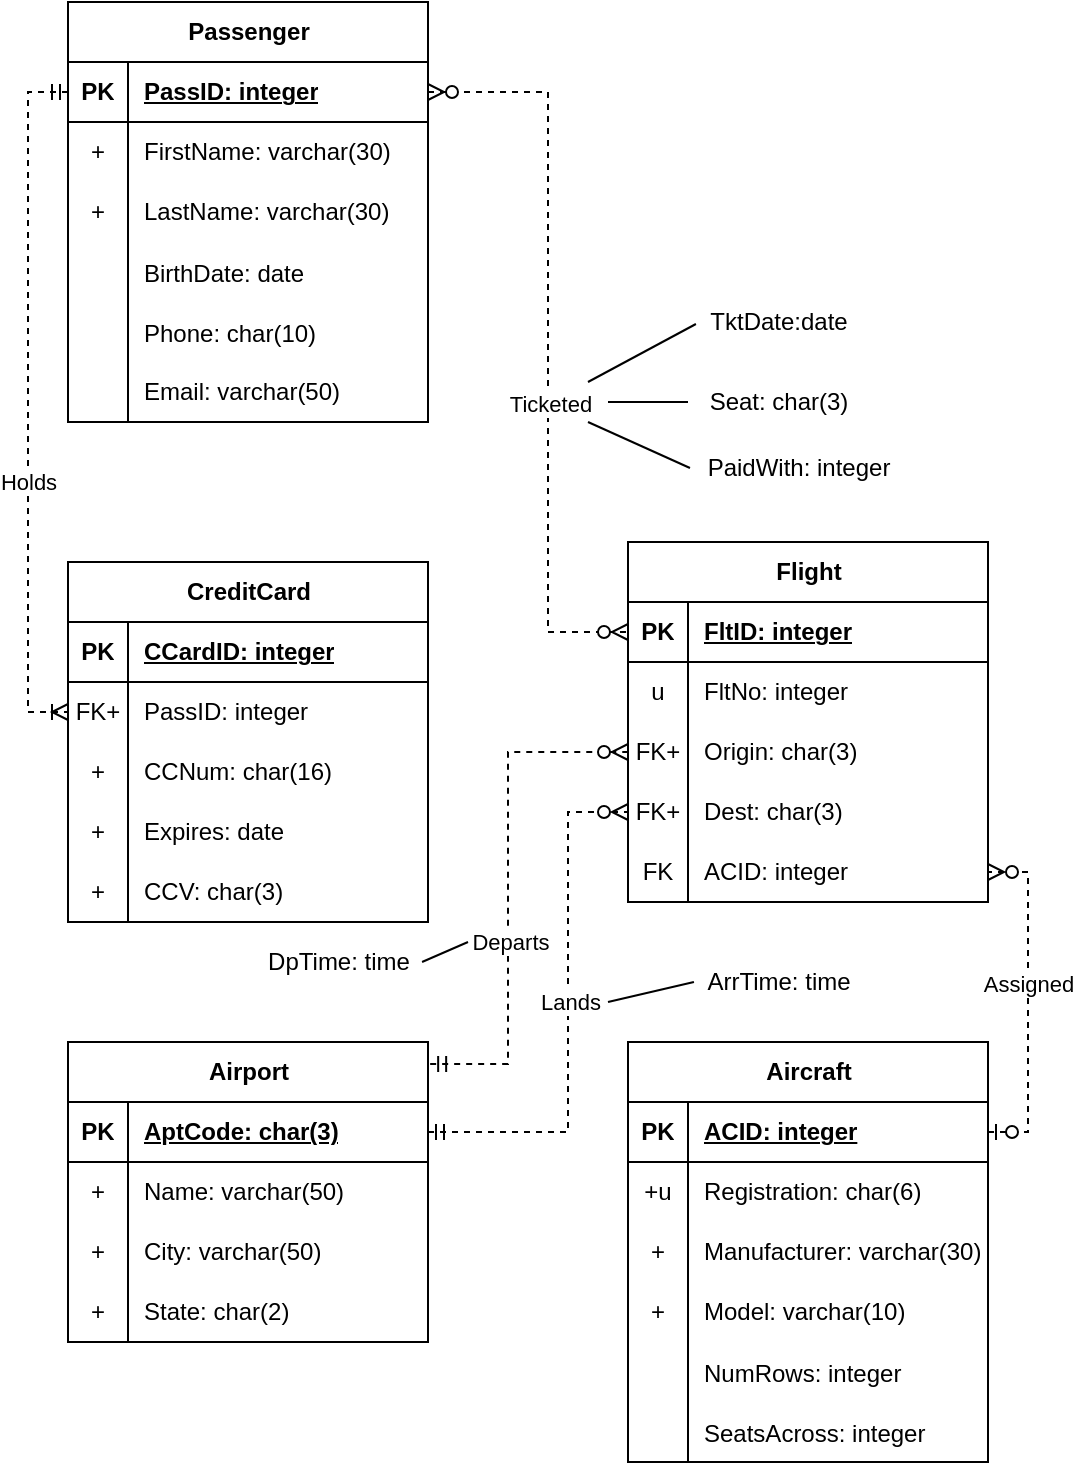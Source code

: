 <mxfile version="28.1.2">
  <diagram name="Page-1" id="hMnBCL19sJyaPWJCEgoa">
    <mxGraphModel dx="530" dy="529" grid="1" gridSize="10" guides="1" tooltips="1" connect="1" arrows="1" fold="1" page="1" pageScale="1" pageWidth="850" pageHeight="1100" math="0" shadow="0">
      <root>
        <mxCell id="0" />
        <mxCell id="1" parent="0" />
        <mxCell id="Yhqcw9pQXn8Ix4NaIDCi-1" value="Passenger" style="shape=table;startSize=30;container=1;collapsible=1;childLayout=tableLayout;fixedRows=1;rowLines=0;fontStyle=1;align=center;resizeLast=1;html=1;" parent="1" vertex="1">
          <mxGeometry x="40" y="40" width="180" height="210" as="geometry" />
        </mxCell>
        <mxCell id="Yhqcw9pQXn8Ix4NaIDCi-2" value="" style="shape=tableRow;horizontal=0;startSize=0;swimlaneHead=0;swimlaneBody=0;fillColor=none;collapsible=0;dropTarget=0;points=[[0,0.5],[1,0.5]];portConstraint=eastwest;top=0;left=0;right=0;bottom=1;" parent="Yhqcw9pQXn8Ix4NaIDCi-1" vertex="1">
          <mxGeometry y="30" width="180" height="30" as="geometry" />
        </mxCell>
        <mxCell id="Yhqcw9pQXn8Ix4NaIDCi-3" value="PK" style="shape=partialRectangle;connectable=0;fillColor=none;top=0;left=0;bottom=0;right=0;fontStyle=1;overflow=hidden;whiteSpace=wrap;html=1;" parent="Yhqcw9pQXn8Ix4NaIDCi-2" vertex="1">
          <mxGeometry width="30" height="30" as="geometry">
            <mxRectangle width="30" height="30" as="alternateBounds" />
          </mxGeometry>
        </mxCell>
        <mxCell id="Yhqcw9pQXn8Ix4NaIDCi-4" value="PassID: integer" style="shape=partialRectangle;connectable=0;fillColor=none;top=0;left=0;bottom=0;right=0;align=left;spacingLeft=6;fontStyle=5;overflow=hidden;whiteSpace=wrap;html=1;" parent="Yhqcw9pQXn8Ix4NaIDCi-2" vertex="1">
          <mxGeometry x="30" width="150" height="30" as="geometry">
            <mxRectangle width="150" height="30" as="alternateBounds" />
          </mxGeometry>
        </mxCell>
        <mxCell id="Yhqcw9pQXn8Ix4NaIDCi-5" value="" style="shape=tableRow;horizontal=0;startSize=0;swimlaneHead=0;swimlaneBody=0;fillColor=none;collapsible=0;dropTarget=0;points=[[0,0.5],[1,0.5]];portConstraint=eastwest;top=0;left=0;right=0;bottom=0;" parent="Yhqcw9pQXn8Ix4NaIDCi-1" vertex="1">
          <mxGeometry y="60" width="180" height="30" as="geometry" />
        </mxCell>
        <mxCell id="Yhqcw9pQXn8Ix4NaIDCi-6" value="+" style="shape=partialRectangle;connectable=0;fillColor=none;top=0;left=0;bottom=0;right=0;editable=1;overflow=hidden;whiteSpace=wrap;html=1;" parent="Yhqcw9pQXn8Ix4NaIDCi-5" vertex="1">
          <mxGeometry width="30" height="30" as="geometry">
            <mxRectangle width="30" height="30" as="alternateBounds" />
          </mxGeometry>
        </mxCell>
        <mxCell id="Yhqcw9pQXn8Ix4NaIDCi-7" value="FirstName: varchar(30)" style="shape=partialRectangle;connectable=0;fillColor=none;top=0;left=0;bottom=0;right=0;align=left;spacingLeft=6;overflow=hidden;whiteSpace=wrap;html=1;" parent="Yhqcw9pQXn8Ix4NaIDCi-5" vertex="1">
          <mxGeometry x="30" width="150" height="30" as="geometry">
            <mxRectangle width="150" height="30" as="alternateBounds" />
          </mxGeometry>
        </mxCell>
        <mxCell id="Yhqcw9pQXn8Ix4NaIDCi-8" value="" style="shape=tableRow;horizontal=0;startSize=0;swimlaneHead=0;swimlaneBody=0;fillColor=none;collapsible=0;dropTarget=0;points=[[0,0.5],[1,0.5]];portConstraint=eastwest;top=0;left=0;right=0;bottom=0;" parent="Yhqcw9pQXn8Ix4NaIDCi-1" vertex="1">
          <mxGeometry y="90" width="180" height="30" as="geometry" />
        </mxCell>
        <mxCell id="Yhqcw9pQXn8Ix4NaIDCi-9" value="+" style="shape=partialRectangle;connectable=0;fillColor=none;top=0;left=0;bottom=0;right=0;editable=1;overflow=hidden;whiteSpace=wrap;html=1;" parent="Yhqcw9pQXn8Ix4NaIDCi-8" vertex="1">
          <mxGeometry width="30" height="30" as="geometry">
            <mxRectangle width="30" height="30" as="alternateBounds" />
          </mxGeometry>
        </mxCell>
        <mxCell id="Yhqcw9pQXn8Ix4NaIDCi-10" value="LastName: varchar(30)" style="shape=partialRectangle;connectable=0;fillColor=none;top=0;left=0;bottom=0;right=0;align=left;spacingLeft=6;overflow=hidden;whiteSpace=wrap;html=1;" parent="Yhqcw9pQXn8Ix4NaIDCi-8" vertex="1">
          <mxGeometry x="30" width="150" height="30" as="geometry">
            <mxRectangle width="150" height="30" as="alternateBounds" />
          </mxGeometry>
        </mxCell>
        <mxCell id="Yhqcw9pQXn8Ix4NaIDCi-14" value="" style="shape=tableRow;horizontal=0;startSize=0;swimlaneHead=0;swimlaneBody=0;fillColor=none;collapsible=0;dropTarget=0;points=[[0,0.5],[1,0.5]];portConstraint=eastwest;top=0;left=0;right=0;bottom=0;" parent="Yhqcw9pQXn8Ix4NaIDCi-1" vertex="1">
          <mxGeometry y="120" width="180" height="30" as="geometry" />
        </mxCell>
        <mxCell id="Yhqcw9pQXn8Ix4NaIDCi-15" value="" style="shape=partialRectangle;connectable=0;fillColor=none;top=0;left=0;bottom=0;right=0;editable=1;overflow=hidden;" parent="Yhqcw9pQXn8Ix4NaIDCi-14" vertex="1">
          <mxGeometry width="30" height="30" as="geometry">
            <mxRectangle width="30" height="30" as="alternateBounds" />
          </mxGeometry>
        </mxCell>
        <mxCell id="Yhqcw9pQXn8Ix4NaIDCi-16" value="BirthDate: date" style="shape=partialRectangle;connectable=0;fillColor=none;top=0;left=0;bottom=0;right=0;align=left;spacingLeft=6;overflow=hidden;" parent="Yhqcw9pQXn8Ix4NaIDCi-14" vertex="1">
          <mxGeometry x="30" width="150" height="30" as="geometry">
            <mxRectangle width="150" height="30" as="alternateBounds" />
          </mxGeometry>
        </mxCell>
        <mxCell id="Yhqcw9pQXn8Ix4NaIDCi-17" value="" style="shape=tableRow;horizontal=0;startSize=0;swimlaneHead=0;swimlaneBody=0;fillColor=none;collapsible=0;dropTarget=0;points=[[0,0.5],[1,0.5]];portConstraint=eastwest;top=0;left=0;right=0;bottom=0;" parent="Yhqcw9pQXn8Ix4NaIDCi-1" vertex="1">
          <mxGeometry y="150" width="180" height="30" as="geometry" />
        </mxCell>
        <mxCell id="Yhqcw9pQXn8Ix4NaIDCi-18" value="" style="shape=partialRectangle;connectable=0;fillColor=none;top=0;left=0;bottom=0;right=0;editable=1;overflow=hidden;" parent="Yhqcw9pQXn8Ix4NaIDCi-17" vertex="1">
          <mxGeometry width="30" height="30" as="geometry">
            <mxRectangle width="30" height="30" as="alternateBounds" />
          </mxGeometry>
        </mxCell>
        <mxCell id="Yhqcw9pQXn8Ix4NaIDCi-19" value="Phone: char(10)" style="shape=partialRectangle;connectable=0;fillColor=none;top=0;left=0;bottom=0;right=0;align=left;spacingLeft=6;overflow=hidden;" parent="Yhqcw9pQXn8Ix4NaIDCi-17" vertex="1">
          <mxGeometry x="30" width="150" height="30" as="geometry">
            <mxRectangle width="150" height="30" as="alternateBounds" />
          </mxGeometry>
        </mxCell>
        <mxCell id="Yhqcw9pQXn8Ix4NaIDCi-11" value="" style="shape=tableRow;horizontal=0;startSize=0;swimlaneHead=0;swimlaneBody=0;fillColor=none;collapsible=0;dropTarget=0;points=[[0,0.5],[1,0.5]];portConstraint=eastwest;top=0;left=0;right=0;bottom=0;" parent="Yhqcw9pQXn8Ix4NaIDCi-1" vertex="1">
          <mxGeometry y="180" width="180" height="30" as="geometry" />
        </mxCell>
        <mxCell id="Yhqcw9pQXn8Ix4NaIDCi-12" value="" style="shape=partialRectangle;connectable=0;fillColor=none;top=0;left=0;bottom=0;right=0;editable=1;overflow=hidden;whiteSpace=wrap;html=1;" parent="Yhqcw9pQXn8Ix4NaIDCi-11" vertex="1">
          <mxGeometry width="30" height="30" as="geometry">
            <mxRectangle width="30" height="30" as="alternateBounds" />
          </mxGeometry>
        </mxCell>
        <mxCell id="Yhqcw9pQXn8Ix4NaIDCi-13" value="Email: varchar(50)" style="shape=partialRectangle;connectable=0;fillColor=none;top=0;left=0;bottom=0;right=0;align=left;spacingLeft=6;overflow=hidden;whiteSpace=wrap;html=1;" parent="Yhqcw9pQXn8Ix4NaIDCi-11" vertex="1">
          <mxGeometry x="30" width="150" height="30" as="geometry">
            <mxRectangle width="150" height="30" as="alternateBounds" />
          </mxGeometry>
        </mxCell>
        <mxCell id="Yhqcw9pQXn8Ix4NaIDCi-23" value="CreditCard" style="shape=table;startSize=30;container=1;collapsible=1;childLayout=tableLayout;fixedRows=1;rowLines=0;fontStyle=1;align=center;resizeLast=1;html=1;" parent="1" vertex="1">
          <mxGeometry x="40" y="320" width="180" height="180" as="geometry" />
        </mxCell>
        <mxCell id="Yhqcw9pQXn8Ix4NaIDCi-24" value="" style="shape=tableRow;horizontal=0;startSize=0;swimlaneHead=0;swimlaneBody=0;fillColor=none;collapsible=0;dropTarget=0;points=[[0,0.5],[1,0.5]];portConstraint=eastwest;top=0;left=0;right=0;bottom=1;" parent="Yhqcw9pQXn8Ix4NaIDCi-23" vertex="1">
          <mxGeometry y="30" width="180" height="30" as="geometry" />
        </mxCell>
        <mxCell id="Yhqcw9pQXn8Ix4NaIDCi-25" value="PK" style="shape=partialRectangle;connectable=0;fillColor=none;top=0;left=0;bottom=0;right=0;fontStyle=1;overflow=hidden;whiteSpace=wrap;html=1;" parent="Yhqcw9pQXn8Ix4NaIDCi-24" vertex="1">
          <mxGeometry width="30" height="30" as="geometry">
            <mxRectangle width="30" height="30" as="alternateBounds" />
          </mxGeometry>
        </mxCell>
        <mxCell id="Yhqcw9pQXn8Ix4NaIDCi-26" value="CCardID: integer" style="shape=partialRectangle;connectable=0;fillColor=none;top=0;left=0;bottom=0;right=0;align=left;spacingLeft=6;fontStyle=5;overflow=hidden;whiteSpace=wrap;html=1;" parent="Yhqcw9pQXn8Ix4NaIDCi-24" vertex="1">
          <mxGeometry x="30" width="150" height="30" as="geometry">
            <mxRectangle width="150" height="30" as="alternateBounds" />
          </mxGeometry>
        </mxCell>
        <mxCell id="Yhqcw9pQXn8Ix4NaIDCi-36" value="" style="shape=tableRow;horizontal=0;startSize=0;swimlaneHead=0;swimlaneBody=0;fillColor=none;collapsible=0;dropTarget=0;points=[[0,0.5],[1,0.5]];portConstraint=eastwest;top=0;left=0;right=0;bottom=0;" parent="Yhqcw9pQXn8Ix4NaIDCi-23" vertex="1">
          <mxGeometry y="60" width="180" height="30" as="geometry" />
        </mxCell>
        <mxCell id="Yhqcw9pQXn8Ix4NaIDCi-37" value="FK+" style="shape=partialRectangle;connectable=0;fillColor=none;top=0;left=0;bottom=0;right=0;fontStyle=0;overflow=hidden;whiteSpace=wrap;html=1;" parent="Yhqcw9pQXn8Ix4NaIDCi-36" vertex="1">
          <mxGeometry width="30" height="30" as="geometry">
            <mxRectangle width="30" height="30" as="alternateBounds" />
          </mxGeometry>
        </mxCell>
        <mxCell id="Yhqcw9pQXn8Ix4NaIDCi-38" value="PassID: integer" style="shape=partialRectangle;connectable=0;fillColor=none;top=0;left=0;bottom=0;right=0;align=left;spacingLeft=6;fontStyle=0;overflow=hidden;whiteSpace=wrap;html=1;" parent="Yhqcw9pQXn8Ix4NaIDCi-36" vertex="1">
          <mxGeometry x="30" width="150" height="30" as="geometry">
            <mxRectangle width="150" height="30" as="alternateBounds" />
          </mxGeometry>
        </mxCell>
        <mxCell id="Yhqcw9pQXn8Ix4NaIDCi-27" value="" style="shape=tableRow;horizontal=0;startSize=0;swimlaneHead=0;swimlaneBody=0;fillColor=none;collapsible=0;dropTarget=0;points=[[0,0.5],[1,0.5]];portConstraint=eastwest;top=0;left=0;right=0;bottom=0;" parent="Yhqcw9pQXn8Ix4NaIDCi-23" vertex="1">
          <mxGeometry y="90" width="180" height="30" as="geometry" />
        </mxCell>
        <mxCell id="Yhqcw9pQXn8Ix4NaIDCi-28" value="+" style="shape=partialRectangle;connectable=0;fillColor=none;top=0;left=0;bottom=0;right=0;editable=1;overflow=hidden;whiteSpace=wrap;html=1;" parent="Yhqcw9pQXn8Ix4NaIDCi-27" vertex="1">
          <mxGeometry width="30" height="30" as="geometry">
            <mxRectangle width="30" height="30" as="alternateBounds" />
          </mxGeometry>
        </mxCell>
        <mxCell id="Yhqcw9pQXn8Ix4NaIDCi-29" value="CCNum: char(16)" style="shape=partialRectangle;connectable=0;fillColor=none;top=0;left=0;bottom=0;right=0;align=left;spacingLeft=6;overflow=hidden;whiteSpace=wrap;html=1;" parent="Yhqcw9pQXn8Ix4NaIDCi-27" vertex="1">
          <mxGeometry x="30" width="150" height="30" as="geometry">
            <mxRectangle width="150" height="30" as="alternateBounds" />
          </mxGeometry>
        </mxCell>
        <mxCell id="Yhqcw9pQXn8Ix4NaIDCi-30" value="" style="shape=tableRow;horizontal=0;startSize=0;swimlaneHead=0;swimlaneBody=0;fillColor=none;collapsible=0;dropTarget=0;points=[[0,0.5],[1,0.5]];portConstraint=eastwest;top=0;left=0;right=0;bottom=0;" parent="Yhqcw9pQXn8Ix4NaIDCi-23" vertex="1">
          <mxGeometry y="120" width="180" height="30" as="geometry" />
        </mxCell>
        <mxCell id="Yhqcw9pQXn8Ix4NaIDCi-31" value="+" style="shape=partialRectangle;connectable=0;fillColor=none;top=0;left=0;bottom=0;right=0;editable=1;overflow=hidden;whiteSpace=wrap;html=1;" parent="Yhqcw9pQXn8Ix4NaIDCi-30" vertex="1">
          <mxGeometry width="30" height="30" as="geometry">
            <mxRectangle width="30" height="30" as="alternateBounds" />
          </mxGeometry>
        </mxCell>
        <mxCell id="Yhqcw9pQXn8Ix4NaIDCi-32" value="Expires: date" style="shape=partialRectangle;connectable=0;fillColor=none;top=0;left=0;bottom=0;right=0;align=left;spacingLeft=6;overflow=hidden;whiteSpace=wrap;html=1;" parent="Yhqcw9pQXn8Ix4NaIDCi-30" vertex="1">
          <mxGeometry x="30" width="150" height="30" as="geometry">
            <mxRectangle width="150" height="30" as="alternateBounds" />
          </mxGeometry>
        </mxCell>
        <mxCell id="Yhqcw9pQXn8Ix4NaIDCi-33" value="" style="shape=tableRow;horizontal=0;startSize=0;swimlaneHead=0;swimlaneBody=0;fillColor=none;collapsible=0;dropTarget=0;points=[[0,0.5],[1,0.5]];portConstraint=eastwest;top=0;left=0;right=0;bottom=0;" parent="Yhqcw9pQXn8Ix4NaIDCi-23" vertex="1">
          <mxGeometry y="150" width="180" height="30" as="geometry" />
        </mxCell>
        <mxCell id="Yhqcw9pQXn8Ix4NaIDCi-34" value="+" style="shape=partialRectangle;connectable=0;fillColor=none;top=0;left=0;bottom=0;right=0;editable=1;overflow=hidden;whiteSpace=wrap;html=1;" parent="Yhqcw9pQXn8Ix4NaIDCi-33" vertex="1">
          <mxGeometry width="30" height="30" as="geometry">
            <mxRectangle width="30" height="30" as="alternateBounds" />
          </mxGeometry>
        </mxCell>
        <mxCell id="Yhqcw9pQXn8Ix4NaIDCi-35" value="CCV: char(3)" style="shape=partialRectangle;connectable=0;fillColor=none;top=0;left=0;bottom=0;right=0;align=left;spacingLeft=6;overflow=hidden;whiteSpace=wrap;html=1;" parent="Yhqcw9pQXn8Ix4NaIDCi-33" vertex="1">
          <mxGeometry x="30" width="150" height="30" as="geometry">
            <mxRectangle width="150" height="30" as="alternateBounds" />
          </mxGeometry>
        </mxCell>
        <mxCell id="Yhqcw9pQXn8Ix4NaIDCi-39" value="" style="edgeStyle=elbowEdgeStyle;fontSize=12;html=1;endArrow=ERoneToMany;startArrow=ERmandOne;rounded=0;exitX=0;exitY=0.5;exitDx=0;exitDy=0;entryX=0;entryY=0.5;entryDx=0;entryDy=0;dashed=1;" parent="1" source="Yhqcw9pQXn8Ix4NaIDCi-2" target="Yhqcw9pQXn8Ix4NaIDCi-36" edge="1">
          <mxGeometry width="100" height="100" relative="1" as="geometry">
            <mxPoint x="350" y="330" as="sourcePoint" />
            <mxPoint x="450" y="230" as="targetPoint" />
            <Array as="points">
              <mxPoint x="20" y="240" />
            </Array>
          </mxGeometry>
        </mxCell>
        <mxCell id="Yhqcw9pQXn8Ix4NaIDCi-40" value="Holds" style="edgeLabel;html=1;align=center;verticalAlign=middle;resizable=0;points=[];" parent="Yhqcw9pQXn8Ix4NaIDCi-39" vertex="1" connectable="0">
          <mxGeometry x="0.091" relative="1" as="geometry">
            <mxPoint y="24" as="offset" />
          </mxGeometry>
        </mxCell>
        <mxCell id="Yhqcw9pQXn8Ix4NaIDCi-41" value="Airport" style="shape=table;startSize=30;container=1;collapsible=1;childLayout=tableLayout;fixedRows=1;rowLines=0;fontStyle=1;align=center;resizeLast=1;html=1;" parent="1" vertex="1">
          <mxGeometry x="40" y="560" width="180" height="150" as="geometry" />
        </mxCell>
        <mxCell id="Yhqcw9pQXn8Ix4NaIDCi-42" value="" style="shape=tableRow;horizontal=0;startSize=0;swimlaneHead=0;swimlaneBody=0;fillColor=none;collapsible=0;dropTarget=0;points=[[0,0.5],[1,0.5]];portConstraint=eastwest;top=0;left=0;right=0;bottom=1;" parent="Yhqcw9pQXn8Ix4NaIDCi-41" vertex="1">
          <mxGeometry y="30" width="180" height="30" as="geometry" />
        </mxCell>
        <mxCell id="Yhqcw9pQXn8Ix4NaIDCi-43" value="PK" style="shape=partialRectangle;connectable=0;fillColor=none;top=0;left=0;bottom=0;right=0;fontStyle=1;overflow=hidden;whiteSpace=wrap;html=1;" parent="Yhqcw9pQXn8Ix4NaIDCi-42" vertex="1">
          <mxGeometry width="30" height="30" as="geometry">
            <mxRectangle width="30" height="30" as="alternateBounds" />
          </mxGeometry>
        </mxCell>
        <mxCell id="Yhqcw9pQXn8Ix4NaIDCi-44" value="AptCode: char(3)" style="shape=partialRectangle;connectable=0;fillColor=none;top=0;left=0;bottom=0;right=0;align=left;spacingLeft=6;fontStyle=5;overflow=hidden;whiteSpace=wrap;html=1;" parent="Yhqcw9pQXn8Ix4NaIDCi-42" vertex="1">
          <mxGeometry x="30" width="150" height="30" as="geometry">
            <mxRectangle width="150" height="30" as="alternateBounds" />
          </mxGeometry>
        </mxCell>
        <mxCell id="Yhqcw9pQXn8Ix4NaIDCi-45" value="" style="shape=tableRow;horizontal=0;startSize=0;swimlaneHead=0;swimlaneBody=0;fillColor=none;collapsible=0;dropTarget=0;points=[[0,0.5],[1,0.5]];portConstraint=eastwest;top=0;left=0;right=0;bottom=0;" parent="Yhqcw9pQXn8Ix4NaIDCi-41" vertex="1">
          <mxGeometry y="60" width="180" height="30" as="geometry" />
        </mxCell>
        <mxCell id="Yhqcw9pQXn8Ix4NaIDCi-46" value="+" style="shape=partialRectangle;connectable=0;fillColor=none;top=0;left=0;bottom=0;right=0;editable=1;overflow=hidden;whiteSpace=wrap;html=1;" parent="Yhqcw9pQXn8Ix4NaIDCi-45" vertex="1">
          <mxGeometry width="30" height="30" as="geometry">
            <mxRectangle width="30" height="30" as="alternateBounds" />
          </mxGeometry>
        </mxCell>
        <mxCell id="Yhqcw9pQXn8Ix4NaIDCi-47" value="Name: varchar(50)" style="shape=partialRectangle;connectable=0;fillColor=none;top=0;left=0;bottom=0;right=0;align=left;spacingLeft=6;overflow=hidden;whiteSpace=wrap;html=1;" parent="Yhqcw9pQXn8Ix4NaIDCi-45" vertex="1">
          <mxGeometry x="30" width="150" height="30" as="geometry">
            <mxRectangle width="150" height="30" as="alternateBounds" />
          </mxGeometry>
        </mxCell>
        <mxCell id="Yhqcw9pQXn8Ix4NaIDCi-48" value="" style="shape=tableRow;horizontal=0;startSize=0;swimlaneHead=0;swimlaneBody=0;fillColor=none;collapsible=0;dropTarget=0;points=[[0,0.5],[1,0.5]];portConstraint=eastwest;top=0;left=0;right=0;bottom=0;" parent="Yhqcw9pQXn8Ix4NaIDCi-41" vertex="1">
          <mxGeometry y="90" width="180" height="30" as="geometry" />
        </mxCell>
        <mxCell id="Yhqcw9pQXn8Ix4NaIDCi-49" value="+" style="shape=partialRectangle;connectable=0;fillColor=none;top=0;left=0;bottom=0;right=0;editable=1;overflow=hidden;whiteSpace=wrap;html=1;" parent="Yhqcw9pQXn8Ix4NaIDCi-48" vertex="1">
          <mxGeometry width="30" height="30" as="geometry">
            <mxRectangle width="30" height="30" as="alternateBounds" />
          </mxGeometry>
        </mxCell>
        <mxCell id="Yhqcw9pQXn8Ix4NaIDCi-50" value="City: varchar(50)" style="shape=partialRectangle;connectable=0;fillColor=none;top=0;left=0;bottom=0;right=0;align=left;spacingLeft=6;overflow=hidden;whiteSpace=wrap;html=1;" parent="Yhqcw9pQXn8Ix4NaIDCi-48" vertex="1">
          <mxGeometry x="30" width="150" height="30" as="geometry">
            <mxRectangle width="150" height="30" as="alternateBounds" />
          </mxGeometry>
        </mxCell>
        <mxCell id="Yhqcw9pQXn8Ix4NaIDCi-51" value="" style="shape=tableRow;horizontal=0;startSize=0;swimlaneHead=0;swimlaneBody=0;fillColor=none;collapsible=0;dropTarget=0;points=[[0,0.5],[1,0.5]];portConstraint=eastwest;top=0;left=0;right=0;bottom=0;" parent="Yhqcw9pQXn8Ix4NaIDCi-41" vertex="1">
          <mxGeometry y="120" width="180" height="30" as="geometry" />
        </mxCell>
        <mxCell id="Yhqcw9pQXn8Ix4NaIDCi-52" value="+" style="shape=partialRectangle;connectable=0;fillColor=none;top=0;left=0;bottom=0;right=0;editable=1;overflow=hidden;whiteSpace=wrap;html=1;" parent="Yhqcw9pQXn8Ix4NaIDCi-51" vertex="1">
          <mxGeometry width="30" height="30" as="geometry">
            <mxRectangle width="30" height="30" as="alternateBounds" />
          </mxGeometry>
        </mxCell>
        <mxCell id="Yhqcw9pQXn8Ix4NaIDCi-53" value="State: char(2)" style="shape=partialRectangle;connectable=0;fillColor=none;top=0;left=0;bottom=0;right=0;align=left;spacingLeft=6;overflow=hidden;whiteSpace=wrap;html=1;" parent="Yhqcw9pQXn8Ix4NaIDCi-51" vertex="1">
          <mxGeometry x="30" width="150" height="30" as="geometry">
            <mxRectangle width="150" height="30" as="alternateBounds" />
          </mxGeometry>
        </mxCell>
        <mxCell id="Yhqcw9pQXn8Ix4NaIDCi-54" value="Aircraft" style="shape=table;startSize=30;container=1;collapsible=1;childLayout=tableLayout;fixedRows=1;rowLines=0;fontStyle=1;align=center;resizeLast=1;html=1;" parent="1" vertex="1">
          <mxGeometry x="320" y="560" width="180" height="210" as="geometry" />
        </mxCell>
        <mxCell id="Yhqcw9pQXn8Ix4NaIDCi-55" value="" style="shape=tableRow;horizontal=0;startSize=0;swimlaneHead=0;swimlaneBody=0;fillColor=none;collapsible=0;dropTarget=0;points=[[0,0.5],[1,0.5]];portConstraint=eastwest;top=0;left=0;right=0;bottom=1;" parent="Yhqcw9pQXn8Ix4NaIDCi-54" vertex="1">
          <mxGeometry y="30" width="180" height="30" as="geometry" />
        </mxCell>
        <mxCell id="Yhqcw9pQXn8Ix4NaIDCi-56" value="PK" style="shape=partialRectangle;connectable=0;fillColor=none;top=0;left=0;bottom=0;right=0;fontStyle=1;overflow=hidden;whiteSpace=wrap;html=1;" parent="Yhqcw9pQXn8Ix4NaIDCi-55" vertex="1">
          <mxGeometry width="30" height="30" as="geometry">
            <mxRectangle width="30" height="30" as="alternateBounds" />
          </mxGeometry>
        </mxCell>
        <mxCell id="Yhqcw9pQXn8Ix4NaIDCi-57" value="ACID: integer" style="shape=partialRectangle;connectable=0;fillColor=none;top=0;left=0;bottom=0;right=0;align=left;spacingLeft=6;fontStyle=5;overflow=hidden;whiteSpace=wrap;html=1;" parent="Yhqcw9pQXn8Ix4NaIDCi-55" vertex="1">
          <mxGeometry x="30" width="150" height="30" as="geometry">
            <mxRectangle width="150" height="30" as="alternateBounds" />
          </mxGeometry>
        </mxCell>
        <mxCell id="Yhqcw9pQXn8Ix4NaIDCi-58" value="" style="shape=tableRow;horizontal=0;startSize=0;swimlaneHead=0;swimlaneBody=0;fillColor=none;collapsible=0;dropTarget=0;points=[[0,0.5],[1,0.5]];portConstraint=eastwest;top=0;left=0;right=0;bottom=0;" parent="Yhqcw9pQXn8Ix4NaIDCi-54" vertex="1">
          <mxGeometry y="60" width="180" height="30" as="geometry" />
        </mxCell>
        <mxCell id="Yhqcw9pQXn8Ix4NaIDCi-59" value="+u" style="shape=partialRectangle;connectable=0;fillColor=none;top=0;left=0;bottom=0;right=0;editable=1;overflow=hidden;whiteSpace=wrap;html=1;" parent="Yhqcw9pQXn8Ix4NaIDCi-58" vertex="1">
          <mxGeometry width="30" height="30" as="geometry">
            <mxRectangle width="30" height="30" as="alternateBounds" />
          </mxGeometry>
        </mxCell>
        <mxCell id="Yhqcw9pQXn8Ix4NaIDCi-60" value="Registration: char(6)" style="shape=partialRectangle;connectable=0;fillColor=none;top=0;left=0;bottom=0;right=0;align=left;spacingLeft=6;overflow=hidden;whiteSpace=wrap;html=1;" parent="Yhqcw9pQXn8Ix4NaIDCi-58" vertex="1">
          <mxGeometry x="30" width="150" height="30" as="geometry">
            <mxRectangle width="150" height="30" as="alternateBounds" />
          </mxGeometry>
        </mxCell>
        <mxCell id="Yhqcw9pQXn8Ix4NaIDCi-61" value="" style="shape=tableRow;horizontal=0;startSize=0;swimlaneHead=0;swimlaneBody=0;fillColor=none;collapsible=0;dropTarget=0;points=[[0,0.5],[1,0.5]];portConstraint=eastwest;top=0;left=0;right=0;bottom=0;" parent="Yhqcw9pQXn8Ix4NaIDCi-54" vertex="1">
          <mxGeometry y="90" width="180" height="30" as="geometry" />
        </mxCell>
        <mxCell id="Yhqcw9pQXn8Ix4NaIDCi-62" value="+" style="shape=partialRectangle;connectable=0;fillColor=none;top=0;left=0;bottom=0;right=0;editable=1;overflow=hidden;whiteSpace=wrap;html=1;" parent="Yhqcw9pQXn8Ix4NaIDCi-61" vertex="1">
          <mxGeometry width="30" height="30" as="geometry">
            <mxRectangle width="30" height="30" as="alternateBounds" />
          </mxGeometry>
        </mxCell>
        <mxCell id="Yhqcw9pQXn8Ix4NaIDCi-63" value="Manufacturer: varchar(30)" style="shape=partialRectangle;connectable=0;fillColor=none;top=0;left=0;bottom=0;right=0;align=left;spacingLeft=6;overflow=hidden;whiteSpace=wrap;html=1;" parent="Yhqcw9pQXn8Ix4NaIDCi-61" vertex="1">
          <mxGeometry x="30" width="150" height="30" as="geometry">
            <mxRectangle width="150" height="30" as="alternateBounds" />
          </mxGeometry>
        </mxCell>
        <mxCell id="Yhqcw9pQXn8Ix4NaIDCi-64" value="" style="shape=tableRow;horizontal=0;startSize=0;swimlaneHead=0;swimlaneBody=0;fillColor=none;collapsible=0;dropTarget=0;points=[[0,0.5],[1,0.5]];portConstraint=eastwest;top=0;left=0;right=0;bottom=0;" parent="Yhqcw9pQXn8Ix4NaIDCi-54" vertex="1">
          <mxGeometry y="120" width="180" height="30" as="geometry" />
        </mxCell>
        <mxCell id="Yhqcw9pQXn8Ix4NaIDCi-65" value="+" style="shape=partialRectangle;connectable=0;fillColor=none;top=0;left=0;bottom=0;right=0;editable=1;overflow=hidden;whiteSpace=wrap;html=1;" parent="Yhqcw9pQXn8Ix4NaIDCi-64" vertex="1">
          <mxGeometry width="30" height="30" as="geometry">
            <mxRectangle width="30" height="30" as="alternateBounds" />
          </mxGeometry>
        </mxCell>
        <mxCell id="Yhqcw9pQXn8Ix4NaIDCi-66" value="Model: varchar(10)" style="shape=partialRectangle;connectable=0;fillColor=none;top=0;left=0;bottom=0;right=0;align=left;spacingLeft=6;overflow=hidden;whiteSpace=wrap;html=1;" parent="Yhqcw9pQXn8Ix4NaIDCi-64" vertex="1">
          <mxGeometry x="30" width="150" height="30" as="geometry">
            <mxRectangle width="150" height="30" as="alternateBounds" />
          </mxGeometry>
        </mxCell>
        <mxCell id="Yhqcw9pQXn8Ix4NaIDCi-67" value="" style="shape=tableRow;horizontal=0;startSize=0;swimlaneHead=0;swimlaneBody=0;fillColor=none;collapsible=0;dropTarget=0;points=[[0,0.5],[1,0.5]];portConstraint=eastwest;top=0;left=0;right=0;bottom=0;" parent="Yhqcw9pQXn8Ix4NaIDCi-54" vertex="1">
          <mxGeometry y="150" width="180" height="30" as="geometry" />
        </mxCell>
        <mxCell id="Yhqcw9pQXn8Ix4NaIDCi-68" value="" style="shape=partialRectangle;connectable=0;fillColor=none;top=0;left=0;bottom=0;right=0;editable=1;overflow=hidden;" parent="Yhqcw9pQXn8Ix4NaIDCi-67" vertex="1">
          <mxGeometry width="30" height="30" as="geometry">
            <mxRectangle width="30" height="30" as="alternateBounds" />
          </mxGeometry>
        </mxCell>
        <mxCell id="Yhqcw9pQXn8Ix4NaIDCi-69" value="NumRows: integer" style="shape=partialRectangle;connectable=0;fillColor=none;top=0;left=0;bottom=0;right=0;align=left;spacingLeft=6;overflow=hidden;" parent="Yhqcw9pQXn8Ix4NaIDCi-67" vertex="1">
          <mxGeometry x="30" width="150" height="30" as="geometry">
            <mxRectangle width="150" height="30" as="alternateBounds" />
          </mxGeometry>
        </mxCell>
        <mxCell id="Yhqcw9pQXn8Ix4NaIDCi-70" value="" style="shape=tableRow;horizontal=0;startSize=0;swimlaneHead=0;swimlaneBody=0;fillColor=none;collapsible=0;dropTarget=0;points=[[0,0.5],[1,0.5]];portConstraint=eastwest;top=0;left=0;right=0;bottom=0;" parent="Yhqcw9pQXn8Ix4NaIDCi-54" vertex="1">
          <mxGeometry y="180" width="180" height="30" as="geometry" />
        </mxCell>
        <mxCell id="Yhqcw9pQXn8Ix4NaIDCi-71" value="" style="shape=partialRectangle;connectable=0;fillColor=none;top=0;left=0;bottom=0;right=0;editable=1;overflow=hidden;" parent="Yhqcw9pQXn8Ix4NaIDCi-70" vertex="1">
          <mxGeometry width="30" height="30" as="geometry">
            <mxRectangle width="30" height="30" as="alternateBounds" />
          </mxGeometry>
        </mxCell>
        <mxCell id="Yhqcw9pQXn8Ix4NaIDCi-72" value="SeatsAcross: integer" style="shape=partialRectangle;connectable=0;fillColor=none;top=0;left=0;bottom=0;right=0;align=left;spacingLeft=6;overflow=hidden;" parent="Yhqcw9pQXn8Ix4NaIDCi-70" vertex="1">
          <mxGeometry x="30" width="150" height="30" as="geometry">
            <mxRectangle width="150" height="30" as="alternateBounds" />
          </mxGeometry>
        </mxCell>
        <mxCell id="AKvPZbb0j99C0sEE6Fsx-14" value="Flight" style="shape=table;startSize=30;container=1;collapsible=1;childLayout=tableLayout;fixedRows=1;rowLines=0;fontStyle=1;align=center;resizeLast=1;html=1;" vertex="1" parent="1">
          <mxGeometry x="320" y="310" width="180" height="180" as="geometry" />
        </mxCell>
        <mxCell id="AKvPZbb0j99C0sEE6Fsx-15" value="" style="shape=tableRow;horizontal=0;startSize=0;swimlaneHead=0;swimlaneBody=0;fillColor=none;collapsible=0;dropTarget=0;points=[[0,0.5],[1,0.5]];portConstraint=eastwest;top=0;left=0;right=0;bottom=1;" vertex="1" parent="AKvPZbb0j99C0sEE6Fsx-14">
          <mxGeometry y="30" width="180" height="30" as="geometry" />
        </mxCell>
        <mxCell id="AKvPZbb0j99C0sEE6Fsx-16" value="PK" style="shape=partialRectangle;connectable=0;fillColor=none;top=0;left=0;bottom=0;right=0;fontStyle=1;overflow=hidden;whiteSpace=wrap;html=1;" vertex="1" parent="AKvPZbb0j99C0sEE6Fsx-15">
          <mxGeometry width="30" height="30" as="geometry">
            <mxRectangle width="30" height="30" as="alternateBounds" />
          </mxGeometry>
        </mxCell>
        <mxCell id="AKvPZbb0j99C0sEE6Fsx-17" value="FltID: integer" style="shape=partialRectangle;connectable=0;fillColor=none;top=0;left=0;bottom=0;right=0;align=left;spacingLeft=6;fontStyle=5;overflow=hidden;whiteSpace=wrap;html=1;" vertex="1" parent="AKvPZbb0j99C0sEE6Fsx-15">
          <mxGeometry x="30" width="150" height="30" as="geometry">
            <mxRectangle width="150" height="30" as="alternateBounds" />
          </mxGeometry>
        </mxCell>
        <mxCell id="AKvPZbb0j99C0sEE6Fsx-18" value="" style="shape=tableRow;horizontal=0;startSize=0;swimlaneHead=0;swimlaneBody=0;fillColor=none;collapsible=0;dropTarget=0;points=[[0,0.5],[1,0.5]];portConstraint=eastwest;top=0;left=0;right=0;bottom=0;" vertex="1" parent="AKvPZbb0j99C0sEE6Fsx-14">
          <mxGeometry y="60" width="180" height="30" as="geometry" />
        </mxCell>
        <mxCell id="AKvPZbb0j99C0sEE6Fsx-19" value="u" style="shape=partialRectangle;connectable=0;fillColor=none;top=0;left=0;bottom=0;right=0;editable=1;overflow=hidden;whiteSpace=wrap;html=1;" vertex="1" parent="AKvPZbb0j99C0sEE6Fsx-18">
          <mxGeometry width="30" height="30" as="geometry">
            <mxRectangle width="30" height="30" as="alternateBounds" />
          </mxGeometry>
        </mxCell>
        <mxCell id="AKvPZbb0j99C0sEE6Fsx-20" value="FltNo: integer" style="shape=partialRectangle;connectable=0;fillColor=none;top=0;left=0;bottom=0;right=0;align=left;spacingLeft=6;overflow=hidden;whiteSpace=wrap;html=1;" vertex="1" parent="AKvPZbb0j99C0sEE6Fsx-18">
          <mxGeometry x="30" width="150" height="30" as="geometry">
            <mxRectangle width="150" height="30" as="alternateBounds" />
          </mxGeometry>
        </mxCell>
        <mxCell id="AKvPZbb0j99C0sEE6Fsx-21" value="" style="shape=tableRow;horizontal=0;startSize=0;swimlaneHead=0;swimlaneBody=0;fillColor=none;collapsible=0;dropTarget=0;points=[[0,0.5],[1,0.5]];portConstraint=eastwest;top=0;left=0;right=0;bottom=0;" vertex="1" parent="AKvPZbb0j99C0sEE6Fsx-14">
          <mxGeometry y="90" width="180" height="30" as="geometry" />
        </mxCell>
        <mxCell id="AKvPZbb0j99C0sEE6Fsx-22" value="FK+" style="shape=partialRectangle;connectable=0;fillColor=none;top=0;left=0;bottom=0;right=0;editable=1;overflow=hidden;whiteSpace=wrap;html=1;" vertex="1" parent="AKvPZbb0j99C0sEE6Fsx-21">
          <mxGeometry width="30" height="30" as="geometry">
            <mxRectangle width="30" height="30" as="alternateBounds" />
          </mxGeometry>
        </mxCell>
        <mxCell id="AKvPZbb0j99C0sEE6Fsx-23" value="Origin: char(3)" style="shape=partialRectangle;connectable=0;fillColor=none;top=0;left=0;bottom=0;right=0;align=left;spacingLeft=6;overflow=hidden;whiteSpace=wrap;html=1;" vertex="1" parent="AKvPZbb0j99C0sEE6Fsx-21">
          <mxGeometry x="30" width="150" height="30" as="geometry">
            <mxRectangle width="150" height="30" as="alternateBounds" />
          </mxGeometry>
        </mxCell>
        <mxCell id="AKvPZbb0j99C0sEE6Fsx-24" value="" style="shape=tableRow;horizontal=0;startSize=0;swimlaneHead=0;swimlaneBody=0;fillColor=none;collapsible=0;dropTarget=0;points=[[0,0.5],[1,0.5]];portConstraint=eastwest;top=0;left=0;right=0;bottom=0;" vertex="1" parent="AKvPZbb0j99C0sEE6Fsx-14">
          <mxGeometry y="120" width="180" height="30" as="geometry" />
        </mxCell>
        <mxCell id="AKvPZbb0j99C0sEE6Fsx-25" value="FK+" style="shape=partialRectangle;connectable=0;fillColor=none;top=0;left=0;bottom=0;right=0;editable=1;overflow=hidden;whiteSpace=wrap;html=1;" vertex="1" parent="AKvPZbb0j99C0sEE6Fsx-24">
          <mxGeometry width="30" height="30" as="geometry">
            <mxRectangle width="30" height="30" as="alternateBounds" />
          </mxGeometry>
        </mxCell>
        <mxCell id="AKvPZbb0j99C0sEE6Fsx-26" value="Dest: char(3)" style="shape=partialRectangle;connectable=0;fillColor=none;top=0;left=0;bottom=0;right=0;align=left;spacingLeft=6;overflow=hidden;whiteSpace=wrap;html=1;" vertex="1" parent="AKvPZbb0j99C0sEE6Fsx-24">
          <mxGeometry x="30" width="150" height="30" as="geometry">
            <mxRectangle width="150" height="30" as="alternateBounds" />
          </mxGeometry>
        </mxCell>
        <mxCell id="AKvPZbb0j99C0sEE6Fsx-27" value="" style="shape=tableRow;horizontal=0;startSize=0;swimlaneHead=0;swimlaneBody=0;fillColor=none;collapsible=0;dropTarget=0;points=[[0,0.5],[1,0.5]];portConstraint=eastwest;top=0;left=0;right=0;bottom=0;" vertex="1" parent="AKvPZbb0j99C0sEE6Fsx-14">
          <mxGeometry y="150" width="180" height="30" as="geometry" />
        </mxCell>
        <mxCell id="AKvPZbb0j99C0sEE6Fsx-28" value="FK" style="shape=partialRectangle;connectable=0;fillColor=none;top=0;left=0;bottom=0;right=0;fontStyle=0;overflow=hidden;whiteSpace=wrap;html=1;" vertex="1" parent="AKvPZbb0j99C0sEE6Fsx-27">
          <mxGeometry width="30" height="30" as="geometry">
            <mxRectangle width="30" height="30" as="alternateBounds" />
          </mxGeometry>
        </mxCell>
        <mxCell id="AKvPZbb0j99C0sEE6Fsx-29" value="ACID: integer" style="shape=partialRectangle;connectable=0;fillColor=none;top=0;left=0;bottom=0;right=0;align=left;spacingLeft=6;fontStyle=0;overflow=hidden;whiteSpace=wrap;html=1;" vertex="1" parent="AKvPZbb0j99C0sEE6Fsx-27">
          <mxGeometry x="30" width="150" height="30" as="geometry">
            <mxRectangle width="150" height="30" as="alternateBounds" />
          </mxGeometry>
        </mxCell>
        <mxCell id="AKvPZbb0j99C0sEE6Fsx-30" value="" style="edgeStyle=elbowEdgeStyle;fontSize=12;html=1;endArrow=ERzeroToMany;startArrow=ERzeroToOne;rounded=0;exitX=1;exitY=0.5;exitDx=0;exitDy=0;entryX=1;entryY=0.5;entryDx=0;entryDy=0;dashed=1;" edge="1" parent="1" source="Yhqcw9pQXn8Ix4NaIDCi-55" target="AKvPZbb0j99C0sEE6Fsx-27">
          <mxGeometry width="100" height="100" relative="1" as="geometry">
            <mxPoint x="230" y="530" as="sourcePoint" />
            <mxPoint x="330" y="430" as="targetPoint" />
            <Array as="points">
              <mxPoint x="520" y="540" />
            </Array>
          </mxGeometry>
        </mxCell>
        <mxCell id="AKvPZbb0j99C0sEE6Fsx-31" value="Assigned" style="edgeLabel;html=1;align=center;verticalAlign=middle;resizable=0;points=[];" vertex="1" connectable="0" parent="AKvPZbb0j99C0sEE6Fsx-30">
          <mxGeometry x="0.105" relative="1" as="geometry">
            <mxPoint as="offset" />
          </mxGeometry>
        </mxCell>
        <mxCell id="AKvPZbb0j99C0sEE6Fsx-32" value="" style="edgeStyle=elbowEdgeStyle;fontSize=12;html=1;endArrow=ERzeroToMany;startArrow=ERmandOne;rounded=0;entryX=0;entryY=0.5;entryDx=0;entryDy=0;exitX=1;exitY=0.5;exitDx=0;exitDy=0;dashed=1;" edge="1" parent="1" source="Yhqcw9pQXn8Ix4NaIDCi-42" target="AKvPZbb0j99C0sEE6Fsx-24">
          <mxGeometry width="100" height="100" relative="1" as="geometry">
            <mxPoint x="230" y="530" as="sourcePoint" />
            <mxPoint x="330" y="430" as="targetPoint" />
            <Array as="points">
              <mxPoint x="290" y="520" />
            </Array>
          </mxGeometry>
        </mxCell>
        <mxCell id="AKvPZbb0j99C0sEE6Fsx-34" value="Lands" style="edgeLabel;html=1;align=center;verticalAlign=middle;resizable=0;points=[];" vertex="1" connectable="0" parent="AKvPZbb0j99C0sEE6Fsx-32">
          <mxGeometry x="0.146" y="-1" relative="1" as="geometry">
            <mxPoint y="14" as="offset" />
          </mxGeometry>
        </mxCell>
        <mxCell id="AKvPZbb0j99C0sEE6Fsx-36" style="rounded=0;orthogonalLoop=1;jettySize=auto;html=1;endArrow=none;endFill=0;exitX=0.033;exitY=0.5;exitDx=0;exitDy=0;exitPerimeter=0;" edge="1" parent="1" source="AKvPZbb0j99C0sEE6Fsx-35">
          <mxGeometry relative="1" as="geometry">
            <mxPoint x="310" y="540" as="targetPoint" />
          </mxGeometry>
        </mxCell>
        <mxCell id="AKvPZbb0j99C0sEE6Fsx-35" value="ArrTime: time" style="text;html=1;align=center;verticalAlign=middle;resizable=0;points=[];autosize=1;strokeColor=none;fillColor=none;spacing=0;" vertex="1" parent="1">
          <mxGeometry x="350" y="520" width="90" height="20" as="geometry" />
        </mxCell>
        <mxCell id="AKvPZbb0j99C0sEE6Fsx-37" value="" style="edgeStyle=elbowEdgeStyle;fontSize=12;html=1;endArrow=ERzeroToMany;startArrow=ERmandOne;rounded=0;entryX=0;entryY=0.5;entryDx=0;entryDy=0;exitX=1.006;exitY=0.073;exitDx=0;exitDy=0;exitPerimeter=0;dashed=1;" edge="1" parent="1" source="Yhqcw9pQXn8Ix4NaIDCi-41" target="AKvPZbb0j99C0sEE6Fsx-21">
          <mxGeometry width="100" height="100" relative="1" as="geometry">
            <mxPoint x="230" y="530" as="sourcePoint" />
            <mxPoint x="330" y="430" as="targetPoint" />
            <Array as="points">
              <mxPoint x="260" y="490" />
            </Array>
          </mxGeometry>
        </mxCell>
        <mxCell id="AKvPZbb0j99C0sEE6Fsx-38" value="Departs" style="edgeLabel;html=1;align=center;verticalAlign=middle;resizable=0;points=[];" vertex="1" connectable="0" parent="AKvPZbb0j99C0sEE6Fsx-37">
          <mxGeometry x="-0.248" y="-1" relative="1" as="geometry">
            <mxPoint y="-4" as="offset" />
          </mxGeometry>
        </mxCell>
        <mxCell id="AKvPZbb0j99C0sEE6Fsx-40" style="rounded=0;orthogonalLoop=1;jettySize=auto;html=1;endArrow=none;endFill=0;exitX=0.967;exitY=0.5;exitDx=0;exitDy=0;exitPerimeter=0;" edge="1" parent="1" source="AKvPZbb0j99C0sEE6Fsx-39">
          <mxGeometry relative="1" as="geometry">
            <mxPoint x="240" y="510" as="targetPoint" />
          </mxGeometry>
        </mxCell>
        <mxCell id="AKvPZbb0j99C0sEE6Fsx-39" value="DpTime: time" style="text;html=1;align=center;verticalAlign=middle;resizable=0;points=[];autosize=1;strokeColor=none;fillColor=none;spacing=0;" vertex="1" parent="1">
          <mxGeometry x="130" y="510" width="90" height="20" as="geometry" />
        </mxCell>
        <mxCell id="AKvPZbb0j99C0sEE6Fsx-41" value="" style="edgeStyle=elbowEdgeStyle;fontSize=12;html=1;endArrow=ERzeroToMany;endFill=1;startArrow=ERzeroToMany;rounded=0;entryX=0;entryY=0.5;entryDx=0;entryDy=0;exitX=1;exitY=0.5;exitDx=0;exitDy=0;dashed=1;" edge="1" parent="1" source="Yhqcw9pQXn8Ix4NaIDCi-2" target="AKvPZbb0j99C0sEE6Fsx-15">
          <mxGeometry width="100" height="100" relative="1" as="geometry">
            <mxPoint x="230" y="330" as="sourcePoint" />
            <mxPoint x="330" y="230" as="targetPoint" />
            <Array as="points">
              <mxPoint x="280" y="210" />
            </Array>
          </mxGeometry>
        </mxCell>
        <mxCell id="AKvPZbb0j99C0sEE6Fsx-42" value="Ticketed" style="edgeLabel;html=1;align=center;verticalAlign=middle;resizable=0;points=[];" vertex="1" connectable="0" parent="AKvPZbb0j99C0sEE6Fsx-41">
          <mxGeometry x="0.168" y="1" relative="1" as="geometry">
            <mxPoint as="offset" />
          </mxGeometry>
        </mxCell>
        <mxCell id="AKvPZbb0j99C0sEE6Fsx-45" style="rounded=0;orthogonalLoop=1;jettySize=auto;html=1;endArrow=none;endFill=0;exitX=0.044;exitY=0.55;exitDx=0;exitDy=0;exitPerimeter=0;" edge="1" parent="1" source="AKvPZbb0j99C0sEE6Fsx-44">
          <mxGeometry relative="1" as="geometry">
            <mxPoint x="300" y="230" as="targetPoint" />
          </mxGeometry>
        </mxCell>
        <mxCell id="AKvPZbb0j99C0sEE6Fsx-44" value="TktDate:date" style="text;html=1;align=center;verticalAlign=middle;resizable=0;points=[];autosize=1;strokeColor=none;fillColor=none;spacing=0;" vertex="1" parent="1">
          <mxGeometry x="350" y="190" width="90" height="20" as="geometry" />
        </mxCell>
        <mxCell id="AKvPZbb0j99C0sEE6Fsx-47" style="rounded=0;orthogonalLoop=1;jettySize=auto;html=1;endArrow=none;endFill=0;" edge="1" parent="1" source="AKvPZbb0j99C0sEE6Fsx-46">
          <mxGeometry relative="1" as="geometry">
            <mxPoint x="310" y="240" as="targetPoint" />
          </mxGeometry>
        </mxCell>
        <mxCell id="AKvPZbb0j99C0sEE6Fsx-46" value="Seat: char(3)" style="text;html=1;align=center;verticalAlign=middle;resizable=0;points=[];autosize=1;strokeColor=none;fillColor=none;spacing=0;" vertex="1" parent="1">
          <mxGeometry x="350" y="230" width="90" height="20" as="geometry" />
        </mxCell>
        <mxCell id="AKvPZbb0j99C0sEE6Fsx-49" style="rounded=0;orthogonalLoop=1;jettySize=auto;html=1;endArrow=none;endFill=0;exitX=0.009;exitY=0.5;exitDx=0;exitDy=0;exitPerimeter=0;" edge="1" parent="1" source="AKvPZbb0j99C0sEE6Fsx-48">
          <mxGeometry relative="1" as="geometry">
            <mxPoint x="300" y="250" as="targetPoint" />
          </mxGeometry>
        </mxCell>
        <mxCell id="AKvPZbb0j99C0sEE6Fsx-48" value="PaidWith: integer" style="text;html=1;align=center;verticalAlign=middle;resizable=0;points=[];autosize=1;strokeColor=none;fillColor=none;spacing=0;" vertex="1" parent="1">
          <mxGeometry x="350" y="263" width="110" height="20" as="geometry" />
        </mxCell>
      </root>
    </mxGraphModel>
  </diagram>
</mxfile>
